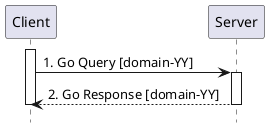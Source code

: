 @startuml
skinparam svgDimensionStyle false
hide footbox
participant "Client" as Client
participant "Server" as Server
activate "Client"
"Client" -> "Server" : 1. Go Query [domain-YY]
activate "Server"
"Server" --> "Client" : 2. Go Response [domain-YY]
deactivate "Client"
deactivate "Server"
@enduml
